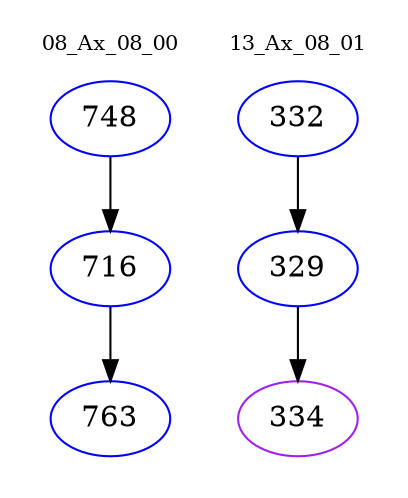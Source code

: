 digraph{
subgraph cluster_0 {
color = white
label = "08_Ax_08_00";
fontsize=10;
T0_748 [label="748", color="blue"]
T0_748 -> T0_716 [color="black"]
T0_716 [label="716", color="blue"]
T0_716 -> T0_763 [color="black"]
T0_763 [label="763", color="blue"]
}
subgraph cluster_1 {
color = white
label = "13_Ax_08_01";
fontsize=10;
T1_332 [label="332", color="blue"]
T1_332 -> T1_329 [color="black"]
T1_329 [label="329", color="blue"]
T1_329 -> T1_334 [color="black"]
T1_334 [label="334", color="purple"]
}
}
